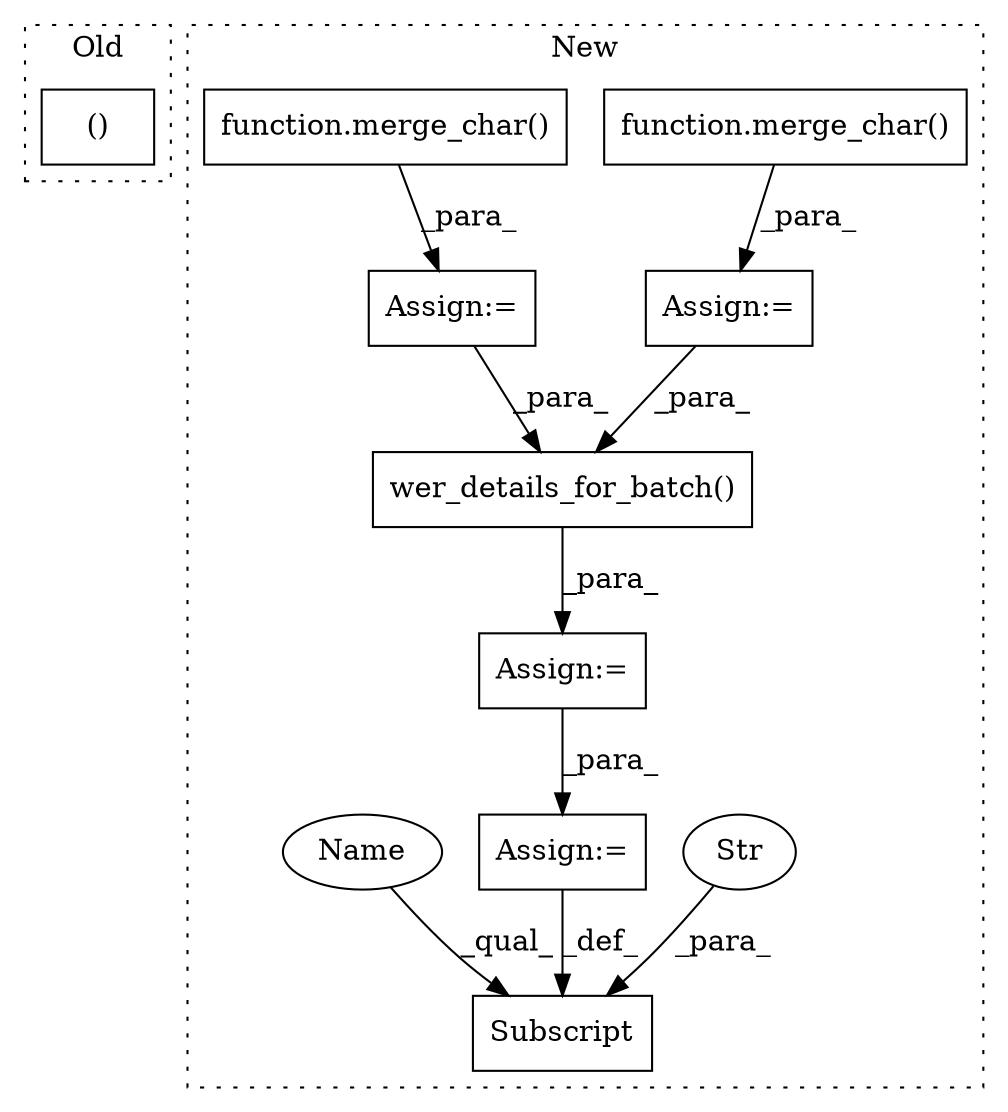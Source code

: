 digraph G {
subgraph cluster0 {
1 [label="()" a="54" s="3873" l="23" shape="box"];
label = "Old";
style="dotted";
}
subgraph cluster1 {
2 [label="function.merge_char()" a="75" s="5504,5523" l="11,1" shape="box"];
3 [label="Subscript" a="63" s="5994,0" l="12,0" shape="box"];
4 [label="Str" a="66" s="6000" l="5" shape="ellipse"];
5 [label="wer_details_for_batch()" a="75" s="5832,5905" l="53,39" shape="box"];
6 [label="Assign:=" a="68" s="5501" l="3" shape="box"];
7 [label="Assign:=" a="68" s="5650" l="3" shape="box"];
8 [label="function.merge_char()" a="75" s="5653,5669" l="11,1" shape="box"];
9 [label="Assign:=" a="68" s="5829" l="3" shape="box"];
10 [label="Assign:=" a="68" s="6006" l="3" shape="box"];
11 [label="Name" a="87" s="5994" l="5" shape="ellipse"];
label = "New";
style="dotted";
}
2 -> 6 [label="_para_"];
4 -> 3 [label="_para_"];
5 -> 9 [label="_para_"];
6 -> 5 [label="_para_"];
7 -> 5 [label="_para_"];
8 -> 7 [label="_para_"];
9 -> 10 [label="_para_"];
10 -> 3 [label="_def_"];
11 -> 3 [label="_qual_"];
}